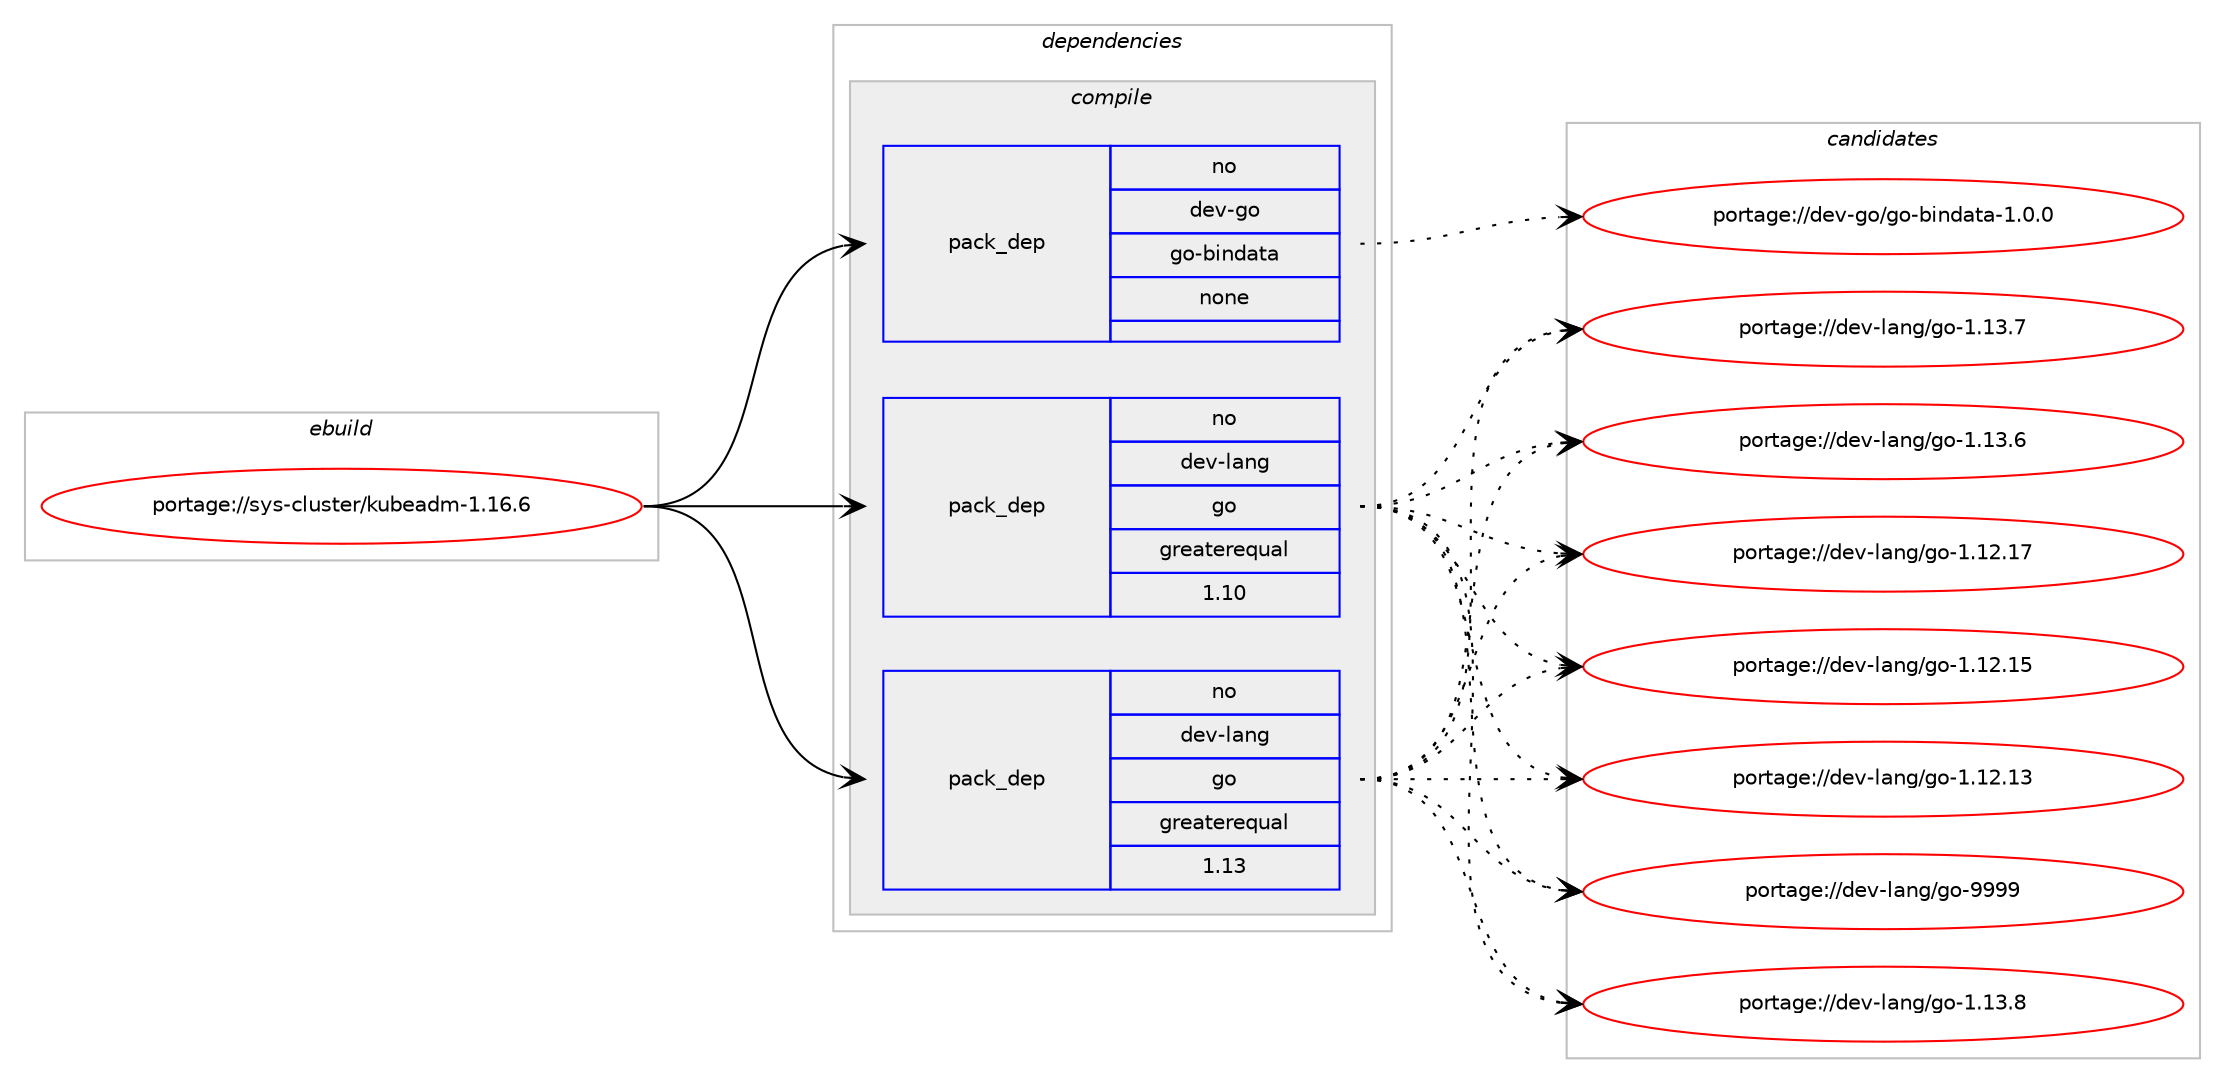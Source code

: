 digraph prolog {

# *************
# Graph options
# *************

newrank=true;
concentrate=true;
compound=true;
graph [rankdir=LR,fontname=Helvetica,fontsize=10,ranksep=1.5];#, ranksep=2.5, nodesep=0.2];
edge  [arrowhead=vee];
node  [fontname=Helvetica,fontsize=10];

# **********
# The ebuild
# **********

subgraph cluster_leftcol {
color=gray;
rank=same;
label=<<i>ebuild</i>>;
id [label="portage://sys-cluster/kubeadm-1.16.6", color=red, width=4, href="../sys-cluster/kubeadm-1.16.6.svg"];
}

# ****************
# The dependencies
# ****************

subgraph cluster_midcol {
color=gray;
label=<<i>dependencies</i>>;
subgraph cluster_compile {
fillcolor="#eeeeee";
style=filled;
label=<<i>compile</i>>;
subgraph pack38149 {
dependency49307 [label=<<TABLE BORDER="0" CELLBORDER="1" CELLSPACING="0" CELLPADDING="4" WIDTH="220"><TR><TD ROWSPAN="6" CELLPADDING="30">pack_dep</TD></TR><TR><TD WIDTH="110">no</TD></TR><TR><TD>dev-go</TD></TR><TR><TD>go-bindata</TD></TR><TR><TD>none</TD></TR><TR><TD></TD></TR></TABLE>>, shape=none, color=blue];
}
id:e -> dependency49307:w [weight=20,style="solid",arrowhead="vee"];
subgraph pack38150 {
dependency49308 [label=<<TABLE BORDER="0" CELLBORDER="1" CELLSPACING="0" CELLPADDING="4" WIDTH="220"><TR><TD ROWSPAN="6" CELLPADDING="30">pack_dep</TD></TR><TR><TD WIDTH="110">no</TD></TR><TR><TD>dev-lang</TD></TR><TR><TD>go</TD></TR><TR><TD>greaterequal</TD></TR><TR><TD>1.10</TD></TR></TABLE>>, shape=none, color=blue];
}
id:e -> dependency49308:w [weight=20,style="solid",arrowhead="vee"];
subgraph pack38151 {
dependency49309 [label=<<TABLE BORDER="0" CELLBORDER="1" CELLSPACING="0" CELLPADDING="4" WIDTH="220"><TR><TD ROWSPAN="6" CELLPADDING="30">pack_dep</TD></TR><TR><TD WIDTH="110">no</TD></TR><TR><TD>dev-lang</TD></TR><TR><TD>go</TD></TR><TR><TD>greaterequal</TD></TR><TR><TD>1.13</TD></TR></TABLE>>, shape=none, color=blue];
}
id:e -> dependency49309:w [weight=20,style="solid",arrowhead="vee"];
}
subgraph cluster_compileandrun {
fillcolor="#eeeeee";
style=filled;
label=<<i>compile and run</i>>;
}
subgraph cluster_run {
fillcolor="#eeeeee";
style=filled;
label=<<i>run</i>>;
}
}

# **************
# The candidates
# **************

subgraph cluster_choices {
rank=same;
color=gray;
label=<<i>candidates</i>>;

subgraph choice38149 {
color=black;
nodesep=1;
choice100101118451031114710311145981051101009711697454946484648 [label="portage://dev-go/go-bindata-1.0.0", color=red, width=4,href="../dev-go/go-bindata-1.0.0.svg"];
dependency49307:e -> choice100101118451031114710311145981051101009711697454946484648:w [style=dotted,weight="100"];
}
subgraph choice38150 {
color=black;
nodesep=1;
choice1001011184510897110103471031114557575757 [label="portage://dev-lang/go-9999", color=red, width=4,href="../dev-lang/go-9999.svg"];
choice10010111845108971101034710311145494649514656 [label="portage://dev-lang/go-1.13.8", color=red, width=4,href="../dev-lang/go-1.13.8.svg"];
choice10010111845108971101034710311145494649514655 [label="portage://dev-lang/go-1.13.7", color=red, width=4,href="../dev-lang/go-1.13.7.svg"];
choice10010111845108971101034710311145494649514654 [label="portage://dev-lang/go-1.13.6", color=red, width=4,href="../dev-lang/go-1.13.6.svg"];
choice1001011184510897110103471031114549464950464955 [label="portage://dev-lang/go-1.12.17", color=red, width=4,href="../dev-lang/go-1.12.17.svg"];
choice1001011184510897110103471031114549464950464953 [label="portage://dev-lang/go-1.12.15", color=red, width=4,href="../dev-lang/go-1.12.15.svg"];
choice1001011184510897110103471031114549464950464951 [label="portage://dev-lang/go-1.12.13", color=red, width=4,href="../dev-lang/go-1.12.13.svg"];
dependency49308:e -> choice1001011184510897110103471031114557575757:w [style=dotted,weight="100"];
dependency49308:e -> choice10010111845108971101034710311145494649514656:w [style=dotted,weight="100"];
dependency49308:e -> choice10010111845108971101034710311145494649514655:w [style=dotted,weight="100"];
dependency49308:e -> choice10010111845108971101034710311145494649514654:w [style=dotted,weight="100"];
dependency49308:e -> choice1001011184510897110103471031114549464950464955:w [style=dotted,weight="100"];
dependency49308:e -> choice1001011184510897110103471031114549464950464953:w [style=dotted,weight="100"];
dependency49308:e -> choice1001011184510897110103471031114549464950464951:w [style=dotted,weight="100"];
}
subgraph choice38151 {
color=black;
nodesep=1;
choice1001011184510897110103471031114557575757 [label="portage://dev-lang/go-9999", color=red, width=4,href="../dev-lang/go-9999.svg"];
choice10010111845108971101034710311145494649514656 [label="portage://dev-lang/go-1.13.8", color=red, width=4,href="../dev-lang/go-1.13.8.svg"];
choice10010111845108971101034710311145494649514655 [label="portage://dev-lang/go-1.13.7", color=red, width=4,href="../dev-lang/go-1.13.7.svg"];
choice10010111845108971101034710311145494649514654 [label="portage://dev-lang/go-1.13.6", color=red, width=4,href="../dev-lang/go-1.13.6.svg"];
choice1001011184510897110103471031114549464950464955 [label="portage://dev-lang/go-1.12.17", color=red, width=4,href="../dev-lang/go-1.12.17.svg"];
choice1001011184510897110103471031114549464950464953 [label="portage://dev-lang/go-1.12.15", color=red, width=4,href="../dev-lang/go-1.12.15.svg"];
choice1001011184510897110103471031114549464950464951 [label="portage://dev-lang/go-1.12.13", color=red, width=4,href="../dev-lang/go-1.12.13.svg"];
dependency49309:e -> choice1001011184510897110103471031114557575757:w [style=dotted,weight="100"];
dependency49309:e -> choice10010111845108971101034710311145494649514656:w [style=dotted,weight="100"];
dependency49309:e -> choice10010111845108971101034710311145494649514655:w [style=dotted,weight="100"];
dependency49309:e -> choice10010111845108971101034710311145494649514654:w [style=dotted,weight="100"];
dependency49309:e -> choice1001011184510897110103471031114549464950464955:w [style=dotted,weight="100"];
dependency49309:e -> choice1001011184510897110103471031114549464950464953:w [style=dotted,weight="100"];
dependency49309:e -> choice1001011184510897110103471031114549464950464951:w [style=dotted,weight="100"];
}
}

}
